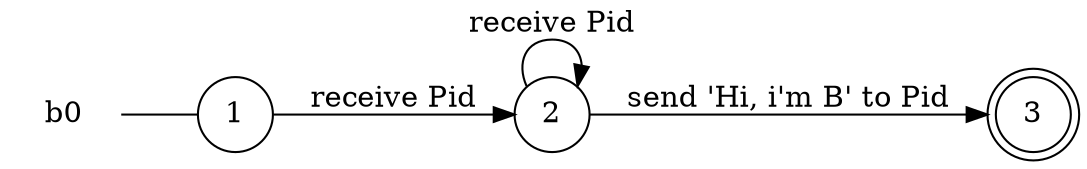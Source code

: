 digraph b0 {
	rankdir="LR";
	n_0 [label="b0", shape="plaintext"];
	n_1 [id="1", shape=circle, label="1"];
	n_0 -> n_1 [arrowhead=none];
	n_2 [id="2", shape=doublecircle, label="3"];
	n_3 [id="3", shape=circle, label="2"];

	n_3 -> n_2 [id="[$e|2]", label="send 'Hi, i'm B' to Pid"];
	n_1 -> n_3 [id="[$e|1]", label="receive Pid"];
	n_3 -> n_3 [id="[$e|0]", label="receive Pid"];
}
